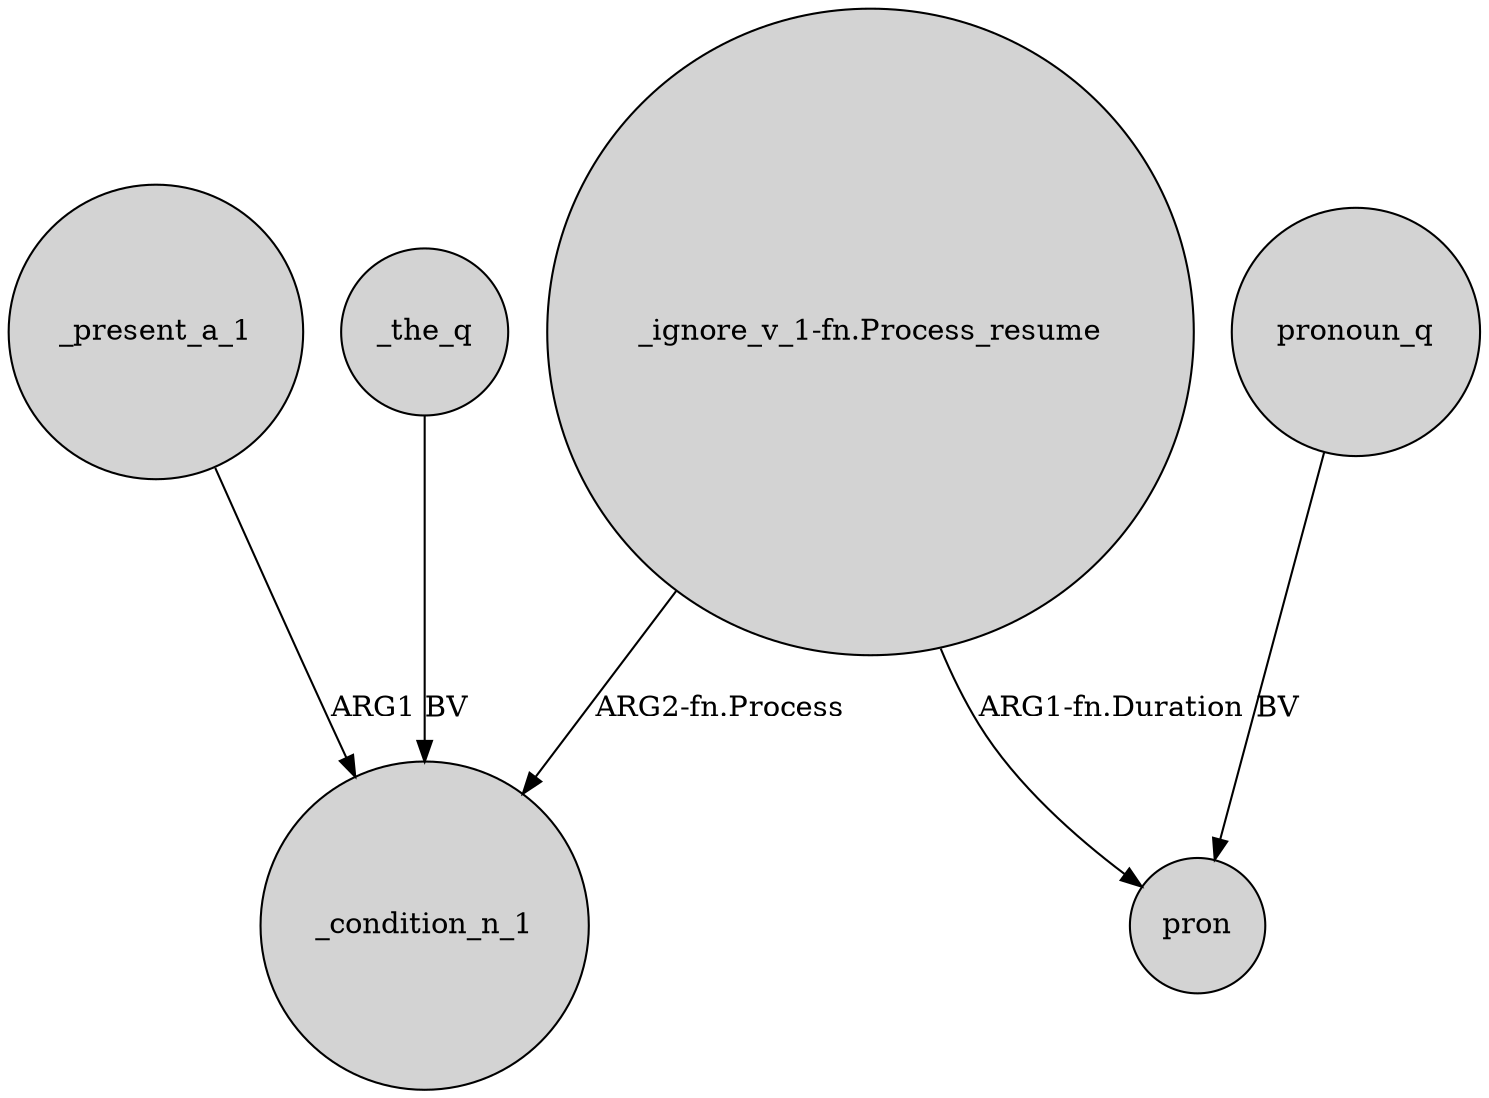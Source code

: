 digraph {
	node [shape=circle style=filled]
	_present_a_1 -> _condition_n_1 [label=ARG1]
	_the_q -> _condition_n_1 [label=BV]
	"_ignore_v_1-fn.Process_resume" -> pron [label="ARG1-fn.Duration"]
	pronoun_q -> pron [label=BV]
	"_ignore_v_1-fn.Process_resume" -> _condition_n_1 [label="ARG2-fn.Process"]
}

